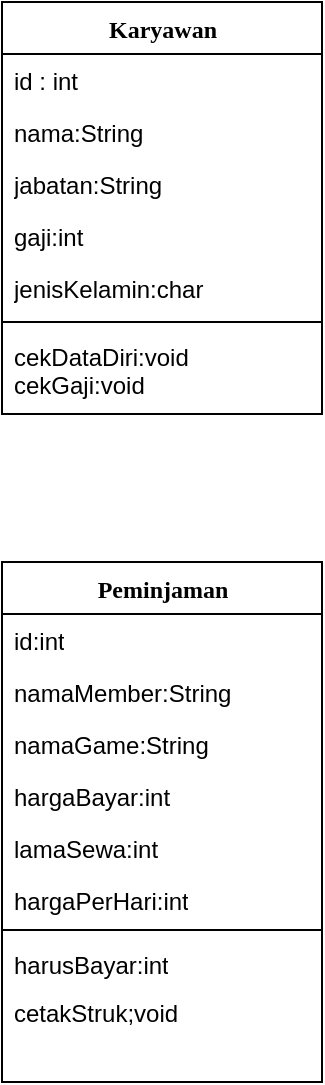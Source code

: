 <mxfile version="15.4.0" type="device" pages="2"><diagram name="Page-1" id="9f46799a-70d6-7492-0946-bef42562c5a5"><mxGraphModel dx="1264" dy="1434" grid="1" gridSize="10" guides="1" tooltips="1" connect="1" arrows="1" fold="1" page="1" pageScale="1" pageWidth="1100" pageHeight="850" background="none" math="0" shadow="0"><root><mxCell id="0"/><mxCell id="1" parent="0"/><mxCell id="6QGXMHk4WTPXlaELrMEB-2849" value="Karyawan" style="swimlane;html=1;fontStyle=1;align=center;verticalAlign=top;childLayout=stackLayout;horizontal=1;startSize=26;horizontalStack=0;resizeParent=1;resizeLast=0;collapsible=1;marginBottom=0;swimlaneFillColor=#ffffff;rounded=0;shadow=0;comic=0;labelBackgroundColor=none;strokeWidth=1;fillColor=none;fontFamily=Verdana;fontSize=12" parent="1" vertex="1"><mxGeometry x="390" y="-670" width="160" height="206" as="geometry"/></mxCell><mxCell id="6QGXMHk4WTPXlaELrMEB-2850" value="id : int" style="text;html=1;strokeColor=none;fillColor=none;align=left;verticalAlign=top;spacingLeft=4;spacingRight=4;whiteSpace=wrap;overflow=hidden;rotatable=0;points=[[0,0.5],[1,0.5]];portConstraint=eastwest;" parent="6QGXMHk4WTPXlaELrMEB-2849" vertex="1"><mxGeometry y="26" width="160" height="26" as="geometry"/></mxCell><mxCell id="6QGXMHk4WTPXlaELrMEB-2851" value="nama:String" style="text;html=1;strokeColor=none;fillColor=none;align=left;verticalAlign=top;spacingLeft=4;spacingRight=4;whiteSpace=wrap;overflow=hidden;rotatable=0;points=[[0,0.5],[1,0.5]];portConstraint=eastwest;" parent="6QGXMHk4WTPXlaELrMEB-2849" vertex="1"><mxGeometry y="52" width="160" height="26" as="geometry"/></mxCell><mxCell id="6QGXMHk4WTPXlaELrMEB-2852" value="jabatan:String" style="text;html=1;strokeColor=none;fillColor=none;align=left;verticalAlign=top;spacingLeft=4;spacingRight=4;whiteSpace=wrap;overflow=hidden;rotatable=0;points=[[0,0.5],[1,0.5]];portConstraint=eastwest;" parent="6QGXMHk4WTPXlaELrMEB-2849" vertex="1"><mxGeometry y="78" width="160" height="26" as="geometry"/></mxCell><mxCell id="6QGXMHk4WTPXlaELrMEB-2853" value="gaji:int" style="text;html=1;strokeColor=none;fillColor=none;align=left;verticalAlign=top;spacingLeft=4;spacingRight=4;whiteSpace=wrap;overflow=hidden;rotatable=0;points=[[0,0.5],[1,0.5]];portConstraint=eastwest;" parent="6QGXMHk4WTPXlaELrMEB-2849" vertex="1"><mxGeometry y="104" width="160" height="26" as="geometry"/></mxCell><mxCell id="ZuFBfs71mKh_IG4m_BG8-1" value="jenisKelamin:char" style="text;html=1;strokeColor=none;fillColor=none;align=left;verticalAlign=top;spacingLeft=4;spacingRight=4;whiteSpace=wrap;overflow=hidden;rotatable=0;points=[[0,0.5],[1,0.5]];portConstraint=eastwest;" vertex="1" parent="6QGXMHk4WTPXlaELrMEB-2849"><mxGeometry y="130" width="160" height="26" as="geometry"/></mxCell><mxCell id="6QGXMHk4WTPXlaELrMEB-2855" value="" style="line;html=1;strokeWidth=1;fillColor=none;align=left;verticalAlign=middle;spacingTop=-1;spacingLeft=3;spacingRight=3;rotatable=0;labelPosition=right;points=[];portConstraint=eastwest;" parent="6QGXMHk4WTPXlaELrMEB-2849" vertex="1"><mxGeometry y="156" width="160" height="8" as="geometry"/></mxCell><mxCell id="6QGXMHk4WTPXlaELrMEB-2856" value="cekDataDiri:void&lt;br&gt;cekGaji:void" style="text;html=1;strokeColor=none;fillColor=none;align=left;verticalAlign=top;spacingLeft=4;spacingRight=4;whiteSpace=wrap;overflow=hidden;rotatable=0;points=[[0,0.5],[1,0.5]];portConstraint=eastwest;" parent="6QGXMHk4WTPXlaELrMEB-2849" vertex="1"><mxGeometry y="164" width="160" height="42" as="geometry"/></mxCell><mxCell id="6QGXMHk4WTPXlaELrMEB-2858" value="Peminjaman" style="swimlane;html=1;fontStyle=1;align=center;verticalAlign=top;childLayout=stackLayout;horizontal=1;startSize=26;horizontalStack=0;resizeParent=1;resizeLast=0;collapsible=1;marginBottom=0;swimlaneFillColor=#ffffff;rounded=0;shadow=0;comic=0;labelBackgroundColor=none;strokeWidth=1;fillColor=none;fontFamily=Verdana;fontSize=12" parent="1" vertex="1"><mxGeometry x="390" y="-390" width="160" height="260" as="geometry"/></mxCell><mxCell id="6QGXMHk4WTPXlaELrMEB-2859" value="id:int" style="text;html=1;strokeColor=none;fillColor=none;align=left;verticalAlign=top;spacingLeft=4;spacingRight=4;whiteSpace=wrap;overflow=hidden;rotatable=0;points=[[0,0.5],[1,0.5]];portConstraint=eastwest;" parent="6QGXMHk4WTPXlaELrMEB-2858" vertex="1"><mxGeometry y="26" width="160" height="26" as="geometry"/></mxCell><mxCell id="6QGXMHk4WTPXlaELrMEB-2860" value="namaMember:String" style="text;html=1;strokeColor=none;fillColor=none;align=left;verticalAlign=top;spacingLeft=4;spacingRight=4;whiteSpace=wrap;overflow=hidden;rotatable=0;points=[[0,0.5],[1,0.5]];portConstraint=eastwest;" parent="6QGXMHk4WTPXlaELrMEB-2858" vertex="1"><mxGeometry y="52" width="160" height="26" as="geometry"/></mxCell><mxCell id="6QGXMHk4WTPXlaELrMEB-2861" value="namaGame:String" style="text;html=1;strokeColor=none;fillColor=none;align=left;verticalAlign=top;spacingLeft=4;spacingRight=4;whiteSpace=wrap;overflow=hidden;rotatable=0;points=[[0,0.5],[1,0.5]];portConstraint=eastwest;" parent="6QGXMHk4WTPXlaELrMEB-2858" vertex="1"><mxGeometry y="78" width="160" height="26" as="geometry"/></mxCell><mxCell id="6QGXMHk4WTPXlaELrMEB-2862" value="hargaBayar:int&lt;br&gt;" style="text;html=1;strokeColor=none;fillColor=none;align=left;verticalAlign=top;spacingLeft=4;spacingRight=4;whiteSpace=wrap;overflow=hidden;rotatable=0;points=[[0,0.5],[1,0.5]];portConstraint=eastwest;" parent="6QGXMHk4WTPXlaELrMEB-2858" vertex="1"><mxGeometry y="104" width="160" height="26" as="geometry"/></mxCell><mxCell id="6QGXMHk4WTPXlaELrMEB-2866" value="lamaSewa:int" style="text;html=1;strokeColor=none;fillColor=none;align=left;verticalAlign=top;spacingLeft=4;spacingRight=4;whiteSpace=wrap;overflow=hidden;rotatable=0;points=[[0,0.5],[1,0.5]];portConstraint=eastwest;" parent="6QGXMHk4WTPXlaELrMEB-2858" vertex="1"><mxGeometry y="130" width="160" height="26" as="geometry"/></mxCell><mxCell id="6QGXMHk4WTPXlaELrMEB-2864" value="hargaPerHari:int" style="text;html=1;strokeColor=none;fillColor=none;align=left;verticalAlign=top;spacingLeft=4;spacingRight=4;whiteSpace=wrap;overflow=hidden;rotatable=0;points=[[0,0.5],[1,0.5]];portConstraint=eastwest;" parent="6QGXMHk4WTPXlaELrMEB-2858" vertex="1"><mxGeometry y="156" width="160" height="24" as="geometry"/></mxCell><mxCell id="6QGXMHk4WTPXlaELrMEB-2863" value="" style="line;html=1;strokeWidth=1;fillColor=none;align=left;verticalAlign=middle;spacingTop=-1;spacingLeft=3;spacingRight=3;rotatable=0;labelPosition=right;points=[];portConstraint=eastwest;" parent="6QGXMHk4WTPXlaELrMEB-2858" vertex="1"><mxGeometry y="180" width="160" height="8" as="geometry"/></mxCell><mxCell id="6QGXMHk4WTPXlaELrMEB-2867" value="harusBayar:int" style="text;html=1;strokeColor=none;fillColor=none;align=left;verticalAlign=top;spacingLeft=4;spacingRight=4;whiteSpace=wrap;overflow=hidden;rotatable=0;points=[[0,0.5],[1,0.5]];portConstraint=eastwest;" parent="6QGXMHk4WTPXlaELrMEB-2858" vertex="1"><mxGeometry y="188" width="160" height="24" as="geometry"/></mxCell><mxCell id="6QGXMHk4WTPXlaELrMEB-2868" value="cetakStruk;void" style="text;html=1;strokeColor=none;fillColor=none;align=left;verticalAlign=top;spacingLeft=4;spacingRight=4;whiteSpace=wrap;overflow=hidden;rotatable=0;points=[[0,0.5],[1,0.5]];portConstraint=eastwest;" parent="6QGXMHk4WTPXlaELrMEB-2858" vertex="1"><mxGeometry y="212" width="160" height="24" as="geometry"/></mxCell></root></mxGraphModel></diagram><diagram id="z9Uw3bnBcsyl0r03psHF" name="Page-2"><mxGraphModel dx="1264" dy="1684" grid="1" gridSize="10" guides="1" tooltips="1" connect="1" arrows="1" fold="1" page="1" pageScale="1" pageWidth="850" pageHeight="1100" math="0" shadow="0"><root><mxCell id="mZ_NK_sCTxAk9WIGZeyo-0"/><mxCell id="mZ_NK_sCTxAk9WIGZeyo-1" parent="mZ_NK_sCTxAk9WIGZeyo-0"/><mxCell id="VQ2Jj64jyoxp0aVPfLHm-0" value="waterContainer" style="swimlane;html=1;fontStyle=1;align=center;verticalAlign=top;childLayout=stackLayout;horizontal=1;startSize=26;horizontalStack=0;resizeParent=1;resizeLast=0;collapsible=1;marginBottom=0;swimlaneFillColor=#ffffff;rounded=0;shadow=0;comic=0;labelBackgroundColor=none;strokeWidth=1;fillColor=none;fontFamily=Verdana;fontSize=12" parent="mZ_NK_sCTxAk9WIGZeyo-1" vertex="1"><mxGeometry x="390" y="-690" width="160" height="190" as="geometry"/></mxCell><mxCell id="VQ2Jj64jyoxp0aVPfLHm-1" value="merek : String" style="text;html=1;strokeColor=none;fillColor=none;align=left;verticalAlign=top;spacingLeft=4;spacingRight=4;whiteSpace=wrap;overflow=hidden;rotatable=0;points=[[0,0.5],[1,0.5]];portConstraint=eastwest;" parent="VQ2Jj64jyoxp0aVPfLHm-0" vertex="1"><mxGeometry y="26" width="160" height="26" as="geometry"/></mxCell><mxCell id="VQ2Jj64jyoxp0aVPfLHm-2" value="warna : String" style="text;html=1;strokeColor=none;fillColor=none;align=left;verticalAlign=top;spacingLeft=4;spacingRight=4;whiteSpace=wrap;overflow=hidden;rotatable=0;points=[[0,0.5],[1,0.5]];portConstraint=eastwest;" parent="VQ2Jj64jyoxp0aVPfLHm-0" vertex="1"><mxGeometry y="52" width="160" height="26" as="geometry"/></mxCell><mxCell id="VQ2Jj64jyoxp0aVPfLHm-3" value="kapasitas : double" style="text;html=1;strokeColor=none;fillColor=none;align=left;verticalAlign=top;spacingLeft=4;spacingRight=4;whiteSpace=wrap;overflow=hidden;rotatable=0;points=[[0,0.5],[1,0.5]];portConstraint=eastwest;" parent="VQ2Jj64jyoxp0aVPfLHm-0" vertex="1"><mxGeometry y="78" width="160" height="26" as="geometry"/></mxCell><mxCell id="VQ2Jj64jyoxp0aVPfLHm-4" value="harga :int" style="text;html=1;strokeColor=none;fillColor=none;align=left;verticalAlign=top;spacingLeft=4;spacingRight=4;whiteSpace=wrap;overflow=hidden;rotatable=0;points=[[0,0.5],[1,0.5]];portConstraint=eastwest;" parent="VQ2Jj64jyoxp0aVPfLHm-0" vertex="1"><mxGeometry y="104" width="160" height="26" as="geometry"/></mxCell><mxCell id="VQ2Jj64jyoxp0aVPfLHm-5" value="jmlhTombol : int" style="text;html=1;strokeColor=none;fillColor=none;align=left;verticalAlign=top;spacingLeft=4;spacingRight=4;whiteSpace=wrap;overflow=hidden;rotatable=0;points=[[0,0.5],[1,0.5]];portConstraint=eastwest;" parent="VQ2Jj64jyoxp0aVPfLHm-0" vertex="1"><mxGeometry y="130" width="160" height="26" as="geometry"/></mxCell><mxCell id="VQ2Jj64jyoxp0aVPfLHm-6" value="" style="line;html=1;strokeWidth=1;fillColor=none;align=left;verticalAlign=middle;spacingTop=-1;spacingLeft=3;spacingRight=3;rotatable=0;labelPosition=right;points=[];portConstraint=eastwest;" parent="VQ2Jj64jyoxp0aVPfLHm-0" vertex="1"><mxGeometry y="156" width="160" height="8" as="geometry"/></mxCell><mxCell id="VQ2Jj64jyoxp0aVPfLHm-7" value="cetakStatus : void" style="text;html=1;strokeColor=none;fillColor=none;align=left;verticalAlign=top;spacingLeft=4;spacingRight=4;whiteSpace=wrap;overflow=hidden;rotatable=0;points=[[0,0.5],[1,0.5]];portConstraint=eastwest;" parent="VQ2Jj64jyoxp0aVPfLHm-0" vertex="1"><mxGeometry y="164" width="160" height="26" as="geometry"/></mxCell><mxCell id="VQ2Jj64jyoxp0aVPfLHm-8" style="edgeStyle=orthogonalEdgeStyle;rounded=0;orthogonalLoop=1;jettySize=auto;html=1;exitX=0.5;exitY=0;exitDx=0;exitDy=0;" parent="mZ_NK_sCTxAk9WIGZeyo-1" source="VQ2Jj64jyoxp0aVPfLHm-9" target="VQ2Jj64jyoxp0aVPfLHm-0" edge="1"><mxGeometry relative="1" as="geometry"/></mxCell><mxCell id="VQ2Jj64jyoxp0aVPfLHm-9" value="keyboard" style="swimlane;html=1;fontStyle=1;align=center;verticalAlign=top;childLayout=stackLayout;horizontal=1;startSize=30;horizontalStack=0;resizeParent=1;resizeLast=0;collapsible=1;marginBottom=0;swimlaneFillColor=#ffffff;rounded=0;shadow=0;comic=0;labelBackgroundColor=none;strokeWidth=1;fillColor=none;fontFamily=Verdana;fontSize=12" parent="mZ_NK_sCTxAk9WIGZeyo-1" vertex="1"><mxGeometry x="520" y="-450" width="160" height="200" as="geometry"/></mxCell><mxCell id="VQ2Jj64jyoxp0aVPfLHm-10" value="tipeSwitch: String" style="text;html=1;strokeColor=none;fillColor=none;align=left;verticalAlign=top;spacingLeft=4;spacingRight=4;whiteSpace=wrap;overflow=hidden;rotatable=0;points=[[0,0.5],[1,0.5]];portConstraint=eastwest;" parent="VQ2Jj64jyoxp0aVPfLHm-9" vertex="1"><mxGeometry y="30" width="160" height="26" as="geometry"/></mxCell><mxCell id="VQ2Jj64jyoxp0aVPfLHm-11" value="RGB : boolean" style="text;html=1;strokeColor=none;fillColor=none;align=left;verticalAlign=top;spacingLeft=4;spacingRight=4;whiteSpace=wrap;overflow=hidden;rotatable=0;points=[[0,0.5],[1,0.5]];portConstraint=eastwest;" parent="VQ2Jj64jyoxp0aVPfLHm-9" vertex="1"><mxGeometry y="56" width="160" height="26" as="geometry"/></mxCell><mxCell id="VQ2Jj64jyoxp0aVPfLHm-12" value="wireless : boolean" style="text;html=1;strokeColor=none;fillColor=none;align=left;verticalAlign=top;spacingLeft=4;spacingRight=4;whiteSpace=wrap;overflow=hidden;rotatable=0;points=[[0,0.5],[1,0.5]];portConstraint=eastwest;" parent="VQ2Jj64jyoxp0aVPfLHm-9" vertex="1"><mxGeometry y="82" width="160" height="26" as="geometry"/></mxCell><mxCell id="VQ2Jj64jyoxp0aVPfLHm-13" value="" style="line;html=1;strokeWidth=1;fillColor=none;align=left;verticalAlign=middle;spacingTop=-1;spacingLeft=3;spacingRight=3;rotatable=0;labelPosition=right;points=[];portConstraint=eastwest;" parent="VQ2Jj64jyoxp0aVPfLHm-9" vertex="1"><mxGeometry y="108" width="160" height="8" as="geometry"/></mxCell><mxCell id="VQ2Jj64jyoxp0aVPfLHm-14" value="setTipeSwitch:void" style="text;html=1;strokeColor=none;fillColor=none;align=left;verticalAlign=top;spacingLeft=4;spacingRight=4;whiteSpace=wrap;overflow=hidden;rotatable=0;points=[[0,0.5],[1,0.5]];portConstraint=eastwest;" parent="VQ2Jj64jyoxp0aVPfLHm-9" vertex="1"><mxGeometry y="116" width="160" height="26" as="geometry"/></mxCell><mxCell id="VQ2Jj64jyoxp0aVPfLHm-15" value="setWireless:void" style="text;html=1;strokeColor=none;fillColor=none;align=left;verticalAlign=top;spacingLeft=4;spacingRight=4;whiteSpace=wrap;overflow=hidden;rotatable=0;points=[[0,0.5],[1,0.5]];portConstraint=eastwest;" parent="VQ2Jj64jyoxp0aVPfLHm-9" vertex="1"><mxGeometry y="142" width="160" height="26" as="geometry"/></mxCell><mxCell id="VQ2Jj64jyoxp0aVPfLHm-16" value="cetakStatus:void" style="text;html=1;strokeColor=none;fillColor=none;align=left;verticalAlign=top;spacingLeft=4;spacingRight=4;whiteSpace=wrap;overflow=hidden;rotatable=0;points=[[0,0.5],[1,0.5]];portConstraint=eastwest;" parent="VQ2Jj64jyoxp0aVPfLHm-9" vertex="1"><mxGeometry y="168" width="160" height="26" as="geometry"/></mxCell><mxCell id="VQ2Jj64jyoxp0aVPfLHm-17" style="edgeStyle=orthogonalEdgeStyle;rounded=0;orthogonalLoop=1;jettySize=auto;html=1;" parent="mZ_NK_sCTxAk9WIGZeyo-1" source="VQ2Jj64jyoxp0aVPfLHm-18" target="VQ2Jj64jyoxp0aVPfLHm-0" edge="1"><mxGeometry relative="1" as="geometry"/></mxCell><mxCell id="VQ2Jj64jyoxp0aVPfLHm-18" value="botolKu" style="swimlane;html=1;fontStyle=1;align=center;verticalAlign=top;childLayout=stackLayout;horizontal=1;startSize=30;horizontalStack=0;resizeParent=1;resizeLast=0;collapsible=1;marginBottom=0;swimlaneFillColor=#ffffff;rounded=0;shadow=0;comic=0;labelBackgroundColor=none;strokeWidth=1;fillColor=none;fontFamily=Verdana;fontSize=12" parent="mZ_NK_sCTxAk9WIGZeyo-1" vertex="1"><mxGeometry x="290" y="-450" width="160" height="176" as="geometry"/></mxCell><mxCell id="VQ2Jj64jyoxp0aVPfLHm-19" value="kondisiBarang: String" style="text;html=1;strokeColor=none;fillColor=none;align=left;verticalAlign=top;spacingLeft=4;spacingRight=4;whiteSpace=wrap;overflow=hidden;rotatable=0;points=[[0,0.5],[1,0.5]];portConstraint=eastwest;" parent="VQ2Jj64jyoxp0aVPfLHm-18" vertex="1"><mxGeometry y="30" width="160" height="26" as="geometry"/></mxCell><mxCell id="VQ2Jj64jyoxp0aVPfLHm-20" value="bisaDiminumLangsung: boolean" style="text;html=1;strokeColor=none;fillColor=none;align=left;verticalAlign=top;spacingLeft=4;spacingRight=4;whiteSpace=wrap;overflow=hidden;rotatable=0;points=[[0,0.5],[1,0.5]];portConstraint=eastwest;" parent="VQ2Jj64jyoxp0aVPfLHm-18" vertex="1"><mxGeometry y="56" width="160" height="34" as="geometry"/></mxCell><mxCell id="VQ2Jj64jyoxp0aVPfLHm-22" value="" style="line;html=1;strokeWidth=1;fillColor=none;align=left;verticalAlign=middle;spacingTop=-1;spacingLeft=3;spacingRight=3;rotatable=0;labelPosition=right;points=[];portConstraint=eastwest;" parent="VQ2Jj64jyoxp0aVPfLHm-18" vertex="1"><mxGeometry y="90" width="160" height="8" as="geometry"/></mxCell><mxCell id="VQ2Jj64jyoxp0aVPfLHm-26" value="setKondisiBarang:void" style="text;html=1;strokeColor=none;fillColor=none;align=left;verticalAlign=top;spacingLeft=4;spacingRight=4;whiteSpace=wrap;overflow=hidden;rotatable=0;points=[[0,0.5],[1,0.5]];portConstraint=eastwest;" parent="VQ2Jj64jyoxp0aVPfLHm-18" vertex="1"><mxGeometry y="98" width="160" height="26" as="geometry"/></mxCell><mxCell id="VQ2Jj64jyoxp0aVPfLHm-25" value="setBisaDiminumLangsung:void" style="text;html=1;strokeColor=none;fillColor=none;align=left;verticalAlign=top;spacingLeft=4;spacingRight=4;whiteSpace=wrap;overflow=hidden;rotatable=0;points=[[0,0.5],[1,0.5]];portConstraint=eastwest;" parent="VQ2Jj64jyoxp0aVPfLHm-18" vertex="1"><mxGeometry y="124" width="160" height="26" as="geometry"/></mxCell><mxCell id="VQ2Jj64jyoxp0aVPfLHm-24" value="cetakStatus:void" style="text;html=1;strokeColor=none;fillColor=none;align=left;verticalAlign=top;spacingLeft=4;spacingRight=4;whiteSpace=wrap;overflow=hidden;rotatable=0;points=[[0,0.5],[1,0.5]];portConstraint=eastwest;" parent="VQ2Jj64jyoxp0aVPfLHm-18" vertex="1"><mxGeometry y="150" width="160" height="26" as="geometry"/></mxCell></root></mxGraphModel></diagram></mxfile>